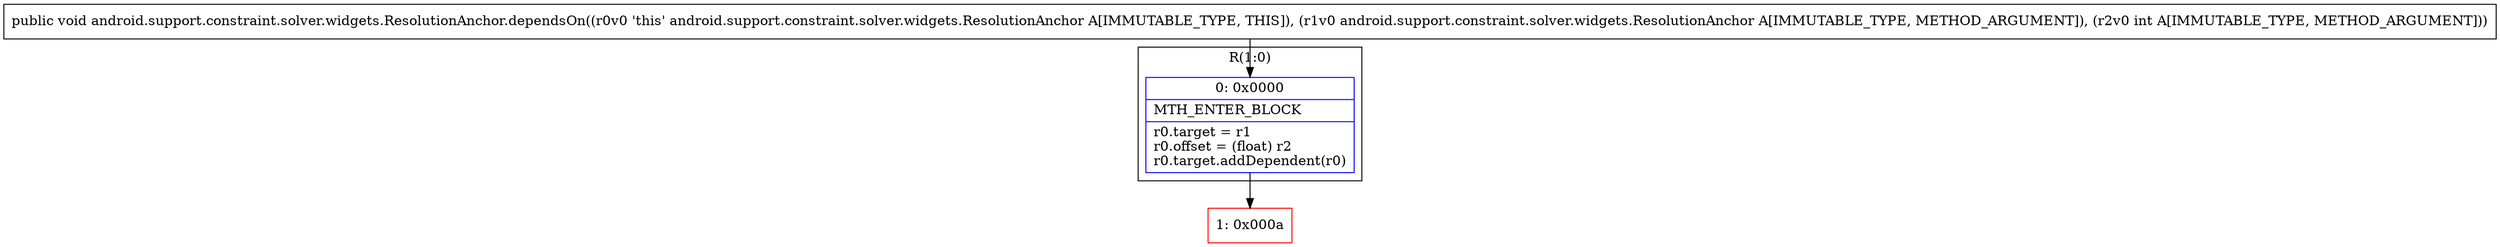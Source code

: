 digraph "CFG forandroid.support.constraint.solver.widgets.ResolutionAnchor.dependsOn(Landroid\/support\/constraint\/solver\/widgets\/ResolutionAnchor;I)V" {
subgraph cluster_Region_851954750 {
label = "R(1:0)";
node [shape=record,color=blue];
Node_0 [shape=record,label="{0\:\ 0x0000|MTH_ENTER_BLOCK\l|r0.target = r1\lr0.offset = (float) r2\lr0.target.addDependent(r0)\l}"];
}
Node_1 [shape=record,color=red,label="{1\:\ 0x000a}"];
MethodNode[shape=record,label="{public void android.support.constraint.solver.widgets.ResolutionAnchor.dependsOn((r0v0 'this' android.support.constraint.solver.widgets.ResolutionAnchor A[IMMUTABLE_TYPE, THIS]), (r1v0 android.support.constraint.solver.widgets.ResolutionAnchor A[IMMUTABLE_TYPE, METHOD_ARGUMENT]), (r2v0 int A[IMMUTABLE_TYPE, METHOD_ARGUMENT])) }"];
MethodNode -> Node_0;
Node_0 -> Node_1;
}

